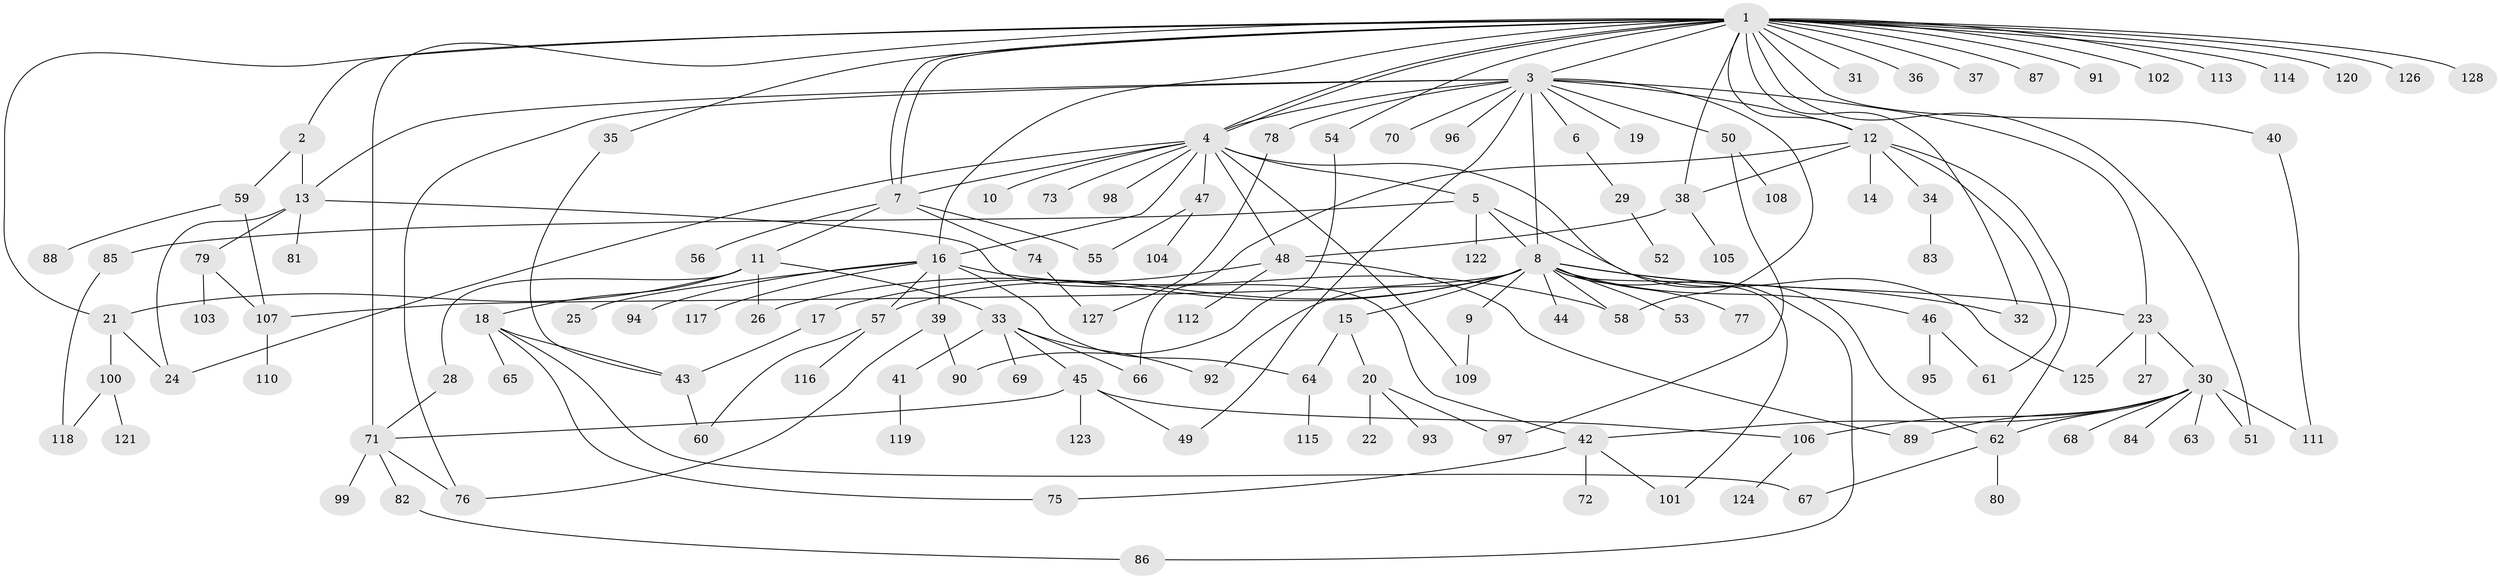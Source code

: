 // Generated by graph-tools (version 1.1) at 2025/11/02/27/25 16:11:14]
// undirected, 128 vertices, 178 edges
graph export_dot {
graph [start="1"]
  node [color=gray90,style=filled];
  1;
  2;
  3;
  4;
  5;
  6;
  7;
  8;
  9;
  10;
  11;
  12;
  13;
  14;
  15;
  16;
  17;
  18;
  19;
  20;
  21;
  22;
  23;
  24;
  25;
  26;
  27;
  28;
  29;
  30;
  31;
  32;
  33;
  34;
  35;
  36;
  37;
  38;
  39;
  40;
  41;
  42;
  43;
  44;
  45;
  46;
  47;
  48;
  49;
  50;
  51;
  52;
  53;
  54;
  55;
  56;
  57;
  58;
  59;
  60;
  61;
  62;
  63;
  64;
  65;
  66;
  67;
  68;
  69;
  70;
  71;
  72;
  73;
  74;
  75;
  76;
  77;
  78;
  79;
  80;
  81;
  82;
  83;
  84;
  85;
  86;
  87;
  88;
  89;
  90;
  91;
  92;
  93;
  94;
  95;
  96;
  97;
  98;
  99;
  100;
  101;
  102;
  103;
  104;
  105;
  106;
  107;
  108;
  109;
  110;
  111;
  112;
  113;
  114;
  115;
  116;
  117;
  118;
  119;
  120;
  121;
  122;
  123;
  124;
  125;
  126;
  127;
  128;
  1 -- 2;
  1 -- 3;
  1 -- 4;
  1 -- 4;
  1 -- 7;
  1 -- 7;
  1 -- 12;
  1 -- 16;
  1 -- 21;
  1 -- 31;
  1 -- 32;
  1 -- 35;
  1 -- 36;
  1 -- 37;
  1 -- 38;
  1 -- 40;
  1 -- 51;
  1 -- 54;
  1 -- 71;
  1 -- 87;
  1 -- 91;
  1 -- 102;
  1 -- 113;
  1 -- 114;
  1 -- 120;
  1 -- 126;
  1 -- 128;
  2 -- 13;
  2 -- 59;
  3 -- 4;
  3 -- 6;
  3 -- 8;
  3 -- 12;
  3 -- 13;
  3 -- 19;
  3 -- 23;
  3 -- 49;
  3 -- 50;
  3 -- 58;
  3 -- 70;
  3 -- 76;
  3 -- 78;
  3 -- 96;
  4 -- 5;
  4 -- 7;
  4 -- 10;
  4 -- 16;
  4 -- 24;
  4 -- 47;
  4 -- 48;
  4 -- 62;
  4 -- 73;
  4 -- 98;
  4 -- 109;
  5 -- 8;
  5 -- 85;
  5 -- 122;
  5 -- 125;
  6 -- 29;
  7 -- 11;
  7 -- 55;
  7 -- 56;
  7 -- 74;
  8 -- 9;
  8 -- 15;
  8 -- 17;
  8 -- 23;
  8 -- 26;
  8 -- 32;
  8 -- 44;
  8 -- 46;
  8 -- 53;
  8 -- 58;
  8 -- 77;
  8 -- 86;
  8 -- 92;
  8 -- 101;
  8 -- 107;
  9 -- 109;
  11 -- 18;
  11 -- 21;
  11 -- 26;
  11 -- 28;
  11 -- 33;
  12 -- 14;
  12 -- 34;
  12 -- 38;
  12 -- 61;
  12 -- 62;
  12 -- 66;
  13 -- 24;
  13 -- 42;
  13 -- 79;
  13 -- 81;
  15 -- 20;
  15 -- 64;
  16 -- 25;
  16 -- 39;
  16 -- 57;
  16 -- 58;
  16 -- 64;
  16 -- 94;
  16 -- 117;
  17 -- 43;
  18 -- 43;
  18 -- 65;
  18 -- 67;
  18 -- 75;
  20 -- 22;
  20 -- 93;
  20 -- 97;
  21 -- 24;
  21 -- 100;
  23 -- 27;
  23 -- 30;
  23 -- 125;
  28 -- 71;
  29 -- 52;
  30 -- 42;
  30 -- 51;
  30 -- 62;
  30 -- 63;
  30 -- 68;
  30 -- 84;
  30 -- 89;
  30 -- 106;
  30 -- 111;
  33 -- 41;
  33 -- 45;
  33 -- 66;
  33 -- 69;
  33 -- 92;
  34 -- 83;
  35 -- 43;
  38 -- 48;
  38 -- 105;
  39 -- 76;
  39 -- 90;
  40 -- 111;
  41 -- 119;
  42 -- 72;
  42 -- 75;
  42 -- 101;
  43 -- 60;
  45 -- 49;
  45 -- 71;
  45 -- 106;
  45 -- 123;
  46 -- 61;
  46 -- 95;
  47 -- 55;
  47 -- 104;
  48 -- 57;
  48 -- 89;
  48 -- 112;
  50 -- 97;
  50 -- 108;
  54 -- 90;
  57 -- 60;
  57 -- 116;
  59 -- 88;
  59 -- 107;
  62 -- 67;
  62 -- 80;
  64 -- 115;
  71 -- 76;
  71 -- 82;
  71 -- 99;
  74 -- 127;
  78 -- 127;
  79 -- 103;
  79 -- 107;
  82 -- 86;
  85 -- 118;
  100 -- 118;
  100 -- 121;
  106 -- 124;
  107 -- 110;
}
